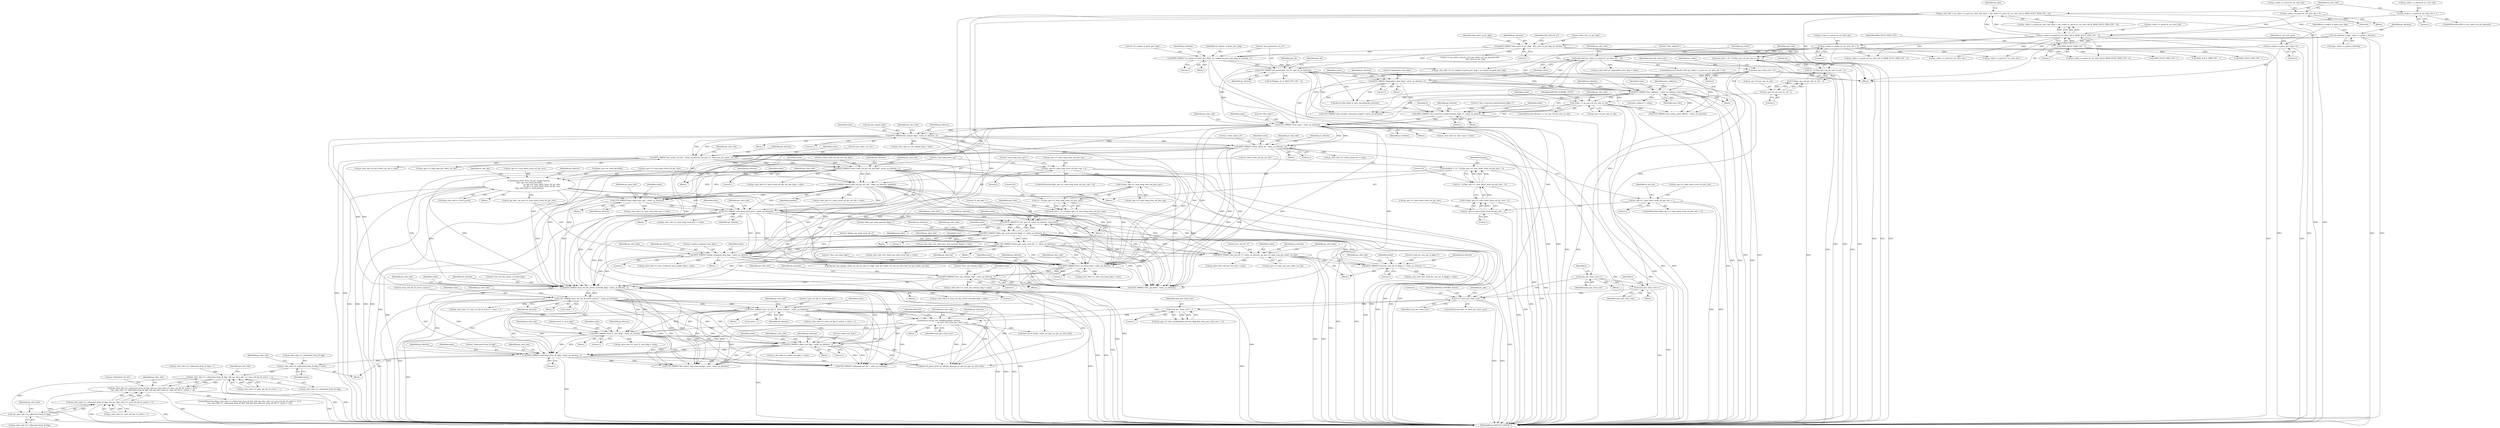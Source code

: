 digraph "0_Android_913d9e8d93d6b81bb8eac3fc2c1426651f5b259d@pointer" {
"1001360" [label="(Call,ps_slice_hdr->i1_collocated_from_l0_flag = value)"];
"1001355" [label="(Call,BITS_PARSE(\"collocated_from_l0_flag\", value, ps_bitstrm, 1))"];
"1001170" [label="(Call,BITS_PARSE(\"num_ref_idx_active_override_flag\", value, ps_bitstrm, 1))"];
"1000858" [label="(Call,UEV_PARSE(\"num_long_term_pics\", value, ps_bitstrm))"];
"1000835" [label="(Call,UEV_PARSE(\"num_long_term_sps\", value, ps_bitstrm))"];
"1000735" [label="(Call,BITS_PARSE(\"short_term_ref_pic_set_idx\", value, ps_bitstrm, numbits))"];
"1000695" [label="(Call,BITS_PARSE(\"short_term_ref_pic_set_sps_flag\", value, ps_bitstrm, 1))"];
"1000683" [label="(Call,BITS_PARSE(\"pic_order_cnt_lsb\", value, ps_bitstrm, ps_sps->i1_log2_max_pic_order_cnt_lsb))"];
"1000638" [label="(Call,BITS_PARSE(\"pic_output_flag\", value, ps_bitstrm, 1))"];
"1000593" [label="(Call,UEV_PARSE(\"slice_type\", value, ps_bitstrm))"];
"1000588" [label="(Call,BITS_PARSE(\"slice_reserved_undetermined_flag[ i ]\", value, ps_bitstrm, 1))"];
"1000538" [label="(Call,value >= ps_sps->i4_pic_size_in_ctb)"];
"1000529" [label="(Call,BITS_PARSE(\"slice_address\", value, ps_bitstrm, num_bits))"];
"1000429" [label="(Call,value && (ps_codec->s_parse.i4_cur_slice_idx > 0))"];
"1000423" [label="(Call,BITS_PARSE(\"dependent_slice_flag\", value, ps_bitstrm, 1))"];
"1000210" [label="(Call,UEV_PARSE(\"pic_parameter_set_id\", pps_id, ps_bitstrm))"];
"1000191" [label="(Call,BITS_PARSE(\"first_slice_in_pic_flag\", first_slice_in_pic_flag, ps_bitstrm, 1))"];
"1000148" [label="(Call,*ps_bitstrm = &ps_codec->s_parse.s_bitstrm)"];
"1000205" [label="(Call,BITS_PARSE(\"no_output_of_prior_pics_flag\", no_output_of_prior_pics_flag, ps_bitstrm, 1))"];
"1000160" [label="(Call,no_output_of_prior_pics_flag = 0)"];
"1000431" [label="(Call,ps_codec->s_parse.i4_cur_slice_idx > 0)"];
"1000406" [label="(Call,ps_codec->s_parse.i4_cur_slice_idx & (MAX_SLICE_HDR_CNT - 1))"];
"1000376" [label="(Call,ps_codec->s_parse.i4_cur_slice_idx = 0)"];
"1000391" [label="(Call,ps_codec->s_parse.i4_cur_slice_idx = 1)"];
"1000412" [label="(Call,MAX_SLICE_HDR_CNT - 1)"];
"1000519" [label="(Call,num_bits = 32 - CLZ(ps_sps->i4_pic_size_in_ctb - 1))"];
"1000521" [label="(Call,32 - CLZ(ps_sps->i4_pic_size_in_ctb - 1))"];
"1000523" [label="(Call,CLZ(ps_sps->i4_pic_size_in_ctb - 1))"];
"1000524" [label="(Call,ps_sps->i4_pic_size_in_ctb - 1)"];
"1000660" [label="(Call,BITS_PARSE(\"colour_plane_id\", value, ps_bitstrm, 2))"];
"1000725" [label="(Call,numbits = 32 - CLZ(ps_sps->i1_num_short_term_ref_pic_sets - 1))"];
"1000727" [label="(Call,32 - CLZ(ps_sps->i1_num_short_term_ref_pic_sets - 1))"];
"1000729" [label="(Call,CLZ(ps_sps->i1_num_short_term_ref_pic_sets - 1))"];
"1000730" [label="(Call,ps_sps->i1_num_short_term_ref_pic_sets - 1)"];
"1000719" [label="(Call,ps_sps->i1_num_short_term_ref_pic_sets > 1)"];
"1000779" [label="(Call,ihevcd_short_term_ref_pic_set(ps_bitstrm,\n &ps_sps->as_stref_picset[0],\n                                              ps_sps->i1_num_short_term_ref_pic_sets,\n                                              ps_sps->i1_num_short_term_ref_pic_sets,\n &ps_slice_hdr->s_stref_picset))"];
"1001082" [label="(Call,BITS_PARSE(\"enable_temporal_mvp_flag\", value, ps_bitstrm, 1))"];
"1000972" [label="(Call,BITS_PARSE(\"delta_poc_msb_present_flag[ i ]\", value, ps_bitstrm, 1))"];
"1000917" [label="(Call,BITS_PARSE(\"lt_idx_sps[ i ]\", value, ps_bitstrm, num_bits))"];
"1000998" [label="(Call,UEV_PARSE(\"delata_poc_msb_cycle_lt[ i ]\", value, ps_bitstrm))"];
"1000909" [label="(Call,num_bits = 32 - CLZ(ps_sps->i1_num_long_term_ref_pics_sps))"];
"1000911" [label="(Call,32 - CLZ(ps_sps->i1_num_long_term_ref_pics_sps))"];
"1000913" [label="(Call,CLZ(ps_sps->i1_num_long_term_ref_pics_sps))"];
"1000829" [label="(Call,ps_sps->i1_num_long_term_ref_pics_sps > 0)"];
"1000960" [label="(Call,BITS_PARSE(\"used_by_curr_pic_lt_flag[ i ]\", value, ps_bitstrm, 1))"];
"1000946" [label="(Call,BITS_PARSE(\"poc_lsb_lt[ i ]\", value, ps_bitstrm, ps_sps->i1_log2_max_pic_order_cnt_lsb))"];
"1001117" [label="(Call,BITS_PARSE(\"slice_sao_chroma_flag\", value, ps_bitstrm, 1))"];
"1001107" [label="(Call,BITS_PARSE(\"slice_sao_luma_flag\", value, ps_bitstrm, 1))"];
"1001303" [label="(Call,BITS_PARSE(\"mvd_l1_zero_flag\", value, ps_bitstrm, 1))"];
"1001203" [label="(Call,UEV_PARSE(\"num_ref_idx_l1_active_minus1\", value, ps_bitstrm))"];
"1001185" [label="(Call,UEV_PARSE(\"num_ref_idx_l0_active_minus1\", value, ps_bitstrm))"];
"1001276" [label="(Call,ihevcd_ref_pic_list_modification(ps_bitstrm,\n                                                 ps_slice_hdr, num_poc_total_curr))"];
"1000398" [label="(Call,ps_slice_hdr = ps_codec->s_parse.ps_slice_hdr_base + (ps_codec->s_parse.i4_cur_slice_idx & (MAX_SLICE_HDR_CNT - 1)))"];
"1001272" [label="(Call,num_poc_total_curr > 1)"];
"1001262" [label="(Call,0 == num_poc_total_curr)"];
"1001050" [label="(Call,num_poc_total_curr++)"];
"1000170" [label="(Call,num_poc_total_curr = 0)"];
"1001075" [label="(Call,num_poc_total_curr++)"];
"1001323" [label="(Call,BITS_PARSE(\"cabac_init_flag\", value, ps_bitstrm, 1))"];
"1001367" [label="(Call,ps_slice_hdr->i1_collocated_from_l0_flag  && (ps_slice_hdr->i1_num_ref_idx_l0_active > 1))"];
"1001366" [label="(Call,(ps_slice_hdr->i1_collocated_from_l0_flag  && (ps_slice_hdr->i1_num_ref_idx_l0_active > 1)) ||\n (!ps_slice_hdr->i1_collocated_from_l0_flag  && (ps_slice_hdr->i1_num_ref_idx_l1_active > 1)))"];
"1001377" [label="(Call,!ps_slice_hdr->i1_collocated_from_l0_flag)"];
"1001376" [label="(Call,!ps_slice_hdr->i1_collocated_from_l0_flag  && (ps_slice_hdr->i1_num_ref_idx_l1_active > 1))"];
"1000723" [label="(Literal,1)"];
"1000391" [label="(Call,ps_codec->s_parse.i4_cur_slice_idx = 1)"];
"1000864" [label="(Identifier,ps_slice_hdr)"];
"1000834" [label="(Block,)"];
"1001124" [label="(Identifier,ps_slice_hdr)"];
"1000917" [label="(Call,BITS_PARSE(\"lt_idx_sps[ i ]\", value, ps_bitstrm, num_bits))"];
"1000207" [label="(Identifier,no_output_of_prior_pics_flag)"];
"1000838" [label="(Identifier,ps_bitstrm)"];
"1001089" [label="(Identifier,ps_slice_hdr)"];
"1001120" [label="(Identifier,ps_bitstrm)"];
"1000377" [label="(Call,ps_codec->s_parse.i4_cur_slice_idx)"];
"1000921" [label="(Identifier,num_bits)"];
"1000161" [label="(Identifier,no_output_of_prior_pics_flag)"];
"1000912" [label="(Literal,32)"];
"1001002" [label="(Call,ps_slice_hdr->ai1_delta_poc_msb_cycle_lt[i] = value)"];
"1001169" [label="(Block,)"];
"1000953" [label="(Call,ps_slice_hdr->ai4_poc_lsb_lt[i] = value)"];
"1001367" [label="(Call,ps_slice_hdr->i1_collocated_from_l0_flag  && (ps_slice_hdr->i1_num_ref_idx_l0_active > 1))"];
"1000285" [label="(Call,(0 != ps_codec->u4_pic_cnt || ps_codec->i4_pic_present) &&\n                    first_slice_in_pic_flag)"];
"1000900" [label="(Block,)"];
"1000206" [label="(Literal,\"no_output_of_prior_pics_flag\")"];
"1002527" [label="(Call,MAX_SLICE_HDR_CNT - 1)"];
"1000968" [label="(Identifier,ps_slice_hdr)"];
"1000461" [label="(Call,ps_slice_hdr->i1_dependent_slice_flag = value)"];
"1000587" [label="(Block,)"];
"1001274" [label="(Literal,1)"];
"1001434" [label="(Call,UEV_PARSE(\"five_minus_max_num_merge_cand\", value, ps_bitstrm))"];
"1000962" [label="(Identifier,value)"];
"1000212" [label="(Identifier,pps_id)"];
"1000205" [label="(Call,BITS_PARSE(\"no_output_of_prior_pics_flag\", no_output_of_prior_pics_flag, ps_bitstrm, 1))"];
"1000428" [label="(ControlStructure,if(value && (ps_codec->s_parse.i4_cur_slice_idx > 0)))"];
"1001001" [label="(Identifier,ps_bitstrm)"];
"1001203" [label="(Call,UEV_PARSE(\"num_ref_idx_l1_active_minus1\", value, ps_bitstrm))"];
"1001378" [label="(Call,ps_slice_hdr->i1_collocated_from_l0_flag)"];
"1000998" [label="(Call,UEV_PARSE(\"delata_poc_msb_cycle_lt[ i ]\", value, ps_bitstrm))"];
"1000165" [label="(Identifier,i1_nal_unit_type)"];
"1001202" [label="(Block,)"];
"1001383" [label="(Identifier,ps_slice_hdr)"];
"1000972" [label="(Call,BITS_PARSE(\"delta_poc_msb_present_flag[ i ]\", value, ps_bitstrm, 1))"];
"1002017" [label="(Call,ihevcd_bits_flush_to_byte_boundary(ps_bitstrm))"];
"1000731" [label="(Call,ps_sps->i1_num_short_term_ref_pic_sets)"];
"1000521" [label="(Call,32 - CLZ(ps_sps->i4_pic_size_in_ctb - 1))"];
"1000430" [label="(Identifier,value)"];
"1000132" [label="(Block,)"];
"1000947" [label="(Literal,\"poc_lsb_lt[ i ]\")"];
"1000529" [label="(Call,BITS_PARSE(\"slice_address\", value, ps_bitstrm, num_bits))"];
"1000778" [label="(Block,)"];
"1000835" [label="(Call,UEV_PARSE(\"num_long_term_sps\", value, ps_bitstrm))"];
"1000392" [label="(Call,ps_codec->s_parse.i4_cur_slice_idx)"];
"1000193" [label="(Identifier,first_slice_in_pic_flag)"];
"1000431" [label="(Call,ps_codec->s_parse.i4_cur_slice_idx > 0)"];
"1000520" [label="(Identifier,num_bits)"];
"1000779" [label="(Call,ihevcd_short_term_ref_pic_set(ps_bitstrm,\n &ps_sps->as_stref_picset[0],\n                                              ps_sps->i1_num_short_term_ref_pic_sets,\n                                              ps_sps->i1_num_short_term_ref_pic_sets,\n &ps_slice_hdr->s_stref_picset))"];
"1001275" [label="(Block,)"];
"1001360" [label="(Call,ps_slice_hdr->i1_collocated_from_l0_flag = value)"];
"1000210" [label="(Call,UEV_PARSE(\"pic_parameter_set_id\", pps_id, ps_bitstrm))"];
"1000907" [label="(Block,)"];
"1001809" [label="(Call,MAX_SLICE_HDR_CNT - 1)"];
"1001377" [label="(Call,!ps_slice_hdr->i1_collocated_from_l0_flag)"];
"1001074" [label="(Block,)"];
"1001273" [label="(Identifier,num_poc_total_curr)"];
"1000641" [label="(Identifier,ps_bitstrm)"];
"1001358" [label="(Identifier,ps_bitstrm)"];
"1001209" [label="(Identifier,ps_slice_hdr)"];
"1000525" [label="(Call,ps_sps->i4_pic_size_in_ctb)"];
"1000194" [label="(Identifier,ps_bitstrm)"];
"1001266" [label="(Identifier,IHEVCD_IGNORE_SLICE)"];
"1000213" [label="(Identifier,ps_bitstrm)"];
"1000999" [label="(Literal,\"delata_poc_msb_cycle_lt[ i ]\")"];
"1000427" [label="(Literal,1)"];
"1000728" [label="(Literal,32)"];
"1000919" [label="(Identifier,value)"];
"1000414" [label="(Literal,1)"];
"1000976" [label="(Literal,1)"];
"1000412" [label="(Call,MAX_SLICE_HDR_CNT - 1)"];
"1001270" [label="(Identifier,ps_pps)"];
"1000215" [label="(Identifier,pps_id)"];
"1001429" [label="(Call,ihevcd_parse_pred_wt_ofst(ps_bitstrm, ps_sps, ps_pps, ps_slice_hdr))"];
"1000382" [label="(Literal,0)"];
"1001323" [label="(Call,BITS_PARSE(\"cabac_init_flag\", value, ps_bitstrm, 1))"];
"1000913" [label="(Call,CLZ(ps_sps->i1_num_long_term_ref_pics_sps))"];
"1000699" [label="(Literal,1)"];
"1001455" [label="(Call,SEV_PARSE(\"slice_qp_delta\", value, ps_bitstrm))"];
"1000199" [label="(Identifier,NAL_BLA_W_LP)"];
"1001185" [label="(Call,UEV_PARSE(\"num_ref_idx_l0_active_minus1\", value, ps_bitstrm))"];
"1001371" [label="(Call,ps_slice_hdr->i1_num_ref_idx_l0_active > 1)"];
"1000595" [label="(Identifier,value)"];
"1001308" [label="(Call,ps_slice_hdr->i1_mvd_l1_zero_flag = value)"];
"1000590" [label="(Identifier,value)"];
"1000661" [label="(Literal,\"colour_plane_id\")"];
"1000946" [label="(Call,BITS_PARSE(\"poc_lsb_lt[ i ]\", value, ps_bitstrm, ps_sps->i1_log2_max_pic_order_cnt_lsb))"];
"1000528" [label="(Literal,1)"];
"1000739" [label="(Identifier,numbits)"];
"1000977" [label="(Call,ps_slice_hdr->ai1_delta_poc_msb_present_flag[i] = value)"];
"1001051" [label="(Identifier,num_poc_total_curr)"];
"1000734" [label="(Literal,1)"];
"1001325" [label="(Identifier,value)"];
"1001107" [label="(Call,BITS_PARSE(\"slice_sao_luma_flag\", value, ps_bitstrm, 1))"];
"1001368" [label="(Call,ps_slice_hdr->i1_collocated_from_l0_flag)"];
"1000948" [label="(Identifier,value)"];
"1000702" [label="(Identifier,ps_slice_hdr)"];
"1001387" [label="(Call,UEV_PARSE(\"collocated_ref_idx\", value, ps_bitstrm))"];
"1000418" [label="(Identifier,ps_pps)"];
"1000502" [label="(Call,ps_slice_hdr->i1_no_output_of_prior_pics_flag = no_output_of_prior_pics_flag)"];
"1001118" [label="(Literal,\"slice_sao_chroma_flag\")"];
"1001175" [label="(Call,ps_slice_hdr->i1_num_ref_idx_active_override_flag = value)"];
"1001263" [label="(Literal,0)"];
"1000640" [label="(Identifier,value)"];
"1000413" [label="(Identifier,MAX_SLICE_HDR_CNT)"];
"1000961" [label="(Literal,\"used_by_curr_pic_lt_flag[ i ]\")"];
"1001108" [label="(Literal,\"slice_sao_luma_flag\")"];
"1000432" [label="(Call,ps_codec->s_parse.i4_cur_slice_idx)"];
"1000637" [label="(Block,)"];
"1000746" [label="(Identifier,st_rps_idx)"];
"1001365" [label="(ControlStructure,if((ps_slice_hdr->i1_collocated_from_l0_flag  && (ps_slice_hdr->i1_num_ref_idx_l0_active > 1)) ||\n (!ps_slice_hdr->i1_collocated_from_l0_flag  && (ps_slice_hdr->i1_num_ref_idx_l1_active > 1))))"];
"1001357" [label="(Identifier,value)"];
"1002521" [label="(Call,ps_codec->s_parse.i4_cur_slice_idx & (MAX_SLICE_HDR_CNT - 1))"];
"1001328" [label="(Call,ps_slice_hdr->i1_cabac_init_flag = value)"];
"1001119" [label="(Identifier,value)"];
"1000964" [label="(Literal,1)"];
"1000209" [label="(Literal,1)"];
"1000593" [label="(Call,UEV_PARSE(\"slice_type\", value, ps_bitstrm))"];
"1000719" [label="(Call,ps_sps->i1_num_short_term_ref_pic_sets > 1)"];
"1000160" [label="(Call,no_output_of_prior_pics_flag = 0)"];
"1001398" [label="(Identifier,ps_slice_hdr)"];
"1001191" [label="(Identifier,ps_slice_hdr)"];
"1000385" [label="(ControlStructure,if(0 == ps_codec->i4_pic_present))"];
"1000463" [label="(Identifier,ps_slice_hdr)"];
"1000950" [label="(Call,ps_sps->i1_log2_max_pic_order_cnt_lsb)"];
"1001211" [label="(Call,value + 1)"];
"1001066" [label="(Identifier,i)"];
"1001086" [label="(Literal,1)"];
"1000830" [label="(Call,ps_sps->i1_num_long_term_ref_pics_sps)"];
"1000211" [label="(Literal,\"pic_parameter_set_id\")"];
"1000406" [label="(Call,ps_codec->s_parse.i4_cur_slice_idx & (MAX_SLICE_HDR_CNT - 1))"];
"1001109" [label="(Identifier,value)"];
"1001376" [label="(Call,!ps_slice_hdr->i1_collocated_from_l0_flag  && (ps_slice_hdr->i1_num_ref_idx_l1_active > 1))"];
"1001050" [label="(Call,num_poc_total_curr++)"];
"1000192" [label="(Literal,\"first_slice_in_pic_flag\")"];
"1001659" [label="(Call,ihevcd_calc_poc(ps_codec, ps_nal, ps_sps->i1_log2_max_pic_order_cnt_lsb, ps_slice_hdr->i4_pic_order_cnt_lsb))"];
"1000177" [label="(Identifier,ps_codec)"];
"1000720" [label="(Call,ps_sps->i1_num_short_term_ref_pic_sets)"];
"1001076" [label="(Identifier,num_poc_total_curr)"];
"1001356" [label="(Literal,\"collocated_from_l0_flag\")"];
"1000837" [label="(Identifier,value)"];
"1000742" [label="(Identifier,ps_slice_hdr)"];
"1000638" [label="(Call,BITS_PARSE(\"pic_output_flag\", value, ps_bitstrm, 1))"];
"1000539" [label="(Identifier,value)"];
"1000827" [label="(Block,)"];
"1000170" [label="(Call,num_poc_total_curr = 0)"];
"1001087" [label="(Call,ps_slice_hdr->i1_slice_temporal_mvp_enable_flag = value)"];
"1001206" [label="(Identifier,ps_bitstrm)"];
"1001122" [label="(Call,ps_slice_hdr->i1_slice_sao_chroma_flag = value)"];
"1000662" [label="(Identifier,value)"];
"1000738" [label="(Identifier,ps_bitstrm)"];
"1000398" [label="(Call,ps_slice_hdr = ps_codec->s_parse.ps_slice_hdr_base + (ps_codec->s_parse.i4_cur_slice_idx & (MAX_SLICE_HDR_CNT - 1)))"];
"1000441" [label="(Call,ps_codec->s_parse.i4_cur_slice_idx & (MAX_SLICE_HDR_CNT - 1))"];
"1001381" [label="(Call,ps_slice_hdr->i1_num_ref_idx_l1_active > 1)"];
"1000524" [label="(Call,ps_sps->i4_pic_size_in_ctb - 1)"];
"1000596" [label="(Identifier,ps_bitstrm)"];
"1000538" [label="(Call,value >= ps_sps->i4_pic_size_in_ctb)"];
"1000148" [label="(Call,*ps_bitstrm = &ps_codec->s_parse.s_bitstrm)"];
"1001713" [label="(Call,ps_codec->s_parse.i4_cur_slice_idx--)"];
"1002201" [label="(Call,ihevcd_ref_list(ps_codec, ps_pps, ps_sps, ps_slice_hdr))"];
"1000740" [label="(Call,ps_slice_hdr->i1_short_term_ref_pic_set_idx = value)"];
"1001085" [label="(Identifier,ps_bitstrm)"];
"1000960" [label="(Call,BITS_PARSE(\"used_by_curr_pic_lt_flag[ i ]\", value, ps_bitstrm, 1))"];
"1000519" [label="(Call,num_bits = 32 - CLZ(ps_sps->i4_pic_size_in_ctb - 1))"];
"1000667" [label="(Identifier,ps_slice_hdr)"];
"1002620" [label="(MethodReturn,IHEVCD_ERROR_T)"];
"1000798" [label="(Identifier,st_rps_idx)"];
"1000375" [label="(Block,)"];
"1001111" [label="(Literal,1)"];
"1001359" [label="(Literal,1)"];
"1000829" [label="(Call,ps_sps->i1_num_long_term_ref_pics_sps > 0)"];
"1000191" [label="(Call,BITS_PARSE(\"first_slice_in_pic_flag\", first_slice_in_pic_flag, ps_bitstrm, 1))"];
"1000376" [label="(Call,ps_codec->s_parse.i4_cur_slice_idx = 0)"];
"1000555" [label="(Block,)"];
"1000684" [label="(Literal,\"pic_order_cnt_lsb\")"];
"1000945" [label="(Block,)"];
"1000586" [label="(Identifier,i)"];
"1000532" [label="(Identifier,ps_bitstrm)"];
"1000594" [label="(Literal,\"slice_type\")"];
"1001204" [label="(Literal,\"num_ref_idx_l1_active_minus1\")"];
"1001276" [label="(Call,ihevcd_ref_pic_list_modification(ps_bitstrm,\n                                                 ps_slice_hdr, num_poc_total_curr))"];
"1001110" [label="(Identifier,ps_bitstrm)"];
"1000517" [label="(Block,)"];
"1001330" [label="(Identifier,ps_slice_hdr)"];
"1000591" [label="(Identifier,ps_bitstrm)"];
"1000530" [label="(Literal,\"slice_address\")"];
"1000204" [label="(Block,)"];
"1000787" [label="(Call,ps_sps->i1_num_short_term_ref_pic_sets)"];
"1001302" [label="(Block,)"];
"1000780" [label="(Identifier,ps_bitstrm)"];
"1000597" [label="(Call,ps_slice_hdr->i1_slice_type = value)"];
"1001106" [label="(Block,)"];
"1001264" [label="(Identifier,num_poc_total_curr)"];
"1000639" [label="(Literal,\"pic_output_flag\")"];
"1000531" [label="(Identifier,value)"];
"1000172" [label="(Literal,0)"];
"1000697" [label="(Identifier,value)"];
"1000535" [label="(Identifier,slice_address)"];
"1000642" [label="(Literal,1)"];
"1001303" [label="(Call,BITS_PARSE(\"mvd_l1_zero_flag\", value, ps_bitstrm, 1))"];
"1000730" [label="(Call,ps_sps->i1_num_short_term_ref_pic_sets - 1)"];
"1001121" [label="(Literal,1)"];
"1001278" [label="(Identifier,ps_slice_hdr)"];
"1001268" [label="(Call,(ps_pps->i1_lists_modification_present_flag) && (num_poc_total_curr > 1))"];
"1000659" [label="(Block,)"];
"1000695" [label="(Call,BITS_PARSE(\"short_term_ref_pic_set_sps_flag\", value, ps_bitstrm, 1))"];
"1000664" [label="(Literal,2)"];
"1001005" [label="(Identifier,ps_slice_hdr)"];
"1000859" [label="(Literal,\"num_long_term_pics\")"];
"1000690" [label="(Call,ps_slice_hdr->i4_pic_order_cnt_lsb = value)"];
"1001207" [label="(Call,ps_slice_hdr->i1_num_ref_idx_l1_active = value + 1)"];
"1001322" [label="(Block,)"];
"1000537" [label="(ControlStructure,if(value >= ps_sps->i4_pic_size_in_ctb))"];
"1000692" [label="(Identifier,ps_slice_hdr)"];
"1000599" [label="(Identifier,ps_slice_hdr)"];
"1000426" [label="(Identifier,ps_bitstrm)"];
"1000588" [label="(Call,BITS_PARSE(\"slice_reserved_undetermined_flag[ i ]\", value, ps_bitstrm, 1))"];
"1001326" [label="(Identifier,ps_bitstrm)"];
"1001075" [label="(Call,num_poc_total_curr++)"];
"1001189" [label="(Call,ps_slice_hdr->i1_num_ref_idx_l0_active = value + 1)"];
"1000195" [label="(Literal,1)"];
"1001186" [label="(Literal,\"num_ref_idx_l0_active_minus1\")"];
"1001305" [label="(Identifier,value)"];
"1001277" [label="(Identifier,ps_bitstrm)"];
"1000423" [label="(Call,BITS_PARSE(\"dependent_slice_flag\", value, ps_bitstrm, 1))"];
"1000397" [label="(Literal,1)"];
"1000171" [label="(Identifier,num_poc_total_curr)"];
"1000429" [label="(Call,value && (ps_codec->s_parse.i4_cur_slice_idx > 0))"];
"1000643" [label="(Call,ps_slice_hdr->i1_pic_output_flag = value)"];
"1001324" [label="(Literal,\"cabac_init_flag\")"];
"1000963" [label="(Identifier,ps_bitstrm)"];
"1000860" [label="(Identifier,value)"];
"1000729" [label="(Call,CLZ(ps_sps->i1_num_short_term_ref_pic_sets - 1))"];
"1001177" [label="(Identifier,ps_slice_hdr)"];
"1001369" [label="(Identifier,ps_slice_hdr)"];
"1000918" [label="(Literal,\"lt_idx_sps[ i ]\")"];
"1000925" [label="(Identifier,ps_slice_hdr)"];
"1000949" [label="(Identifier,ps_bitstrm)"];
"1000440" [label="(Identifier,ps_codec)"];
"1000424" [label="(Literal,\"dependent_slice_flag\")"];
"1000735" [label="(Call,BITS_PARSE(\"short_term_ref_pic_set_idx\", value, ps_bitstrm, numbits))"];
"1001333" [label="(Call,ps_slice_hdr->i1_collocated_from_l0_flag = 1)"];
"1001884" [label="(Call,UEV_PARSE(\"num_entry_point_offsets\", value, ps_bitstrm))"];
"1000544" [label="(Identifier,IHEVCD_IGNORE_SLICE)"];
"1000592" [label="(Literal,1)"];
"1001172" [label="(Identifier,value)"];
"1000678" [label="(Block,)"];
"1000737" [label="(Identifier,value)"];
"1001379" [label="(Identifier,ps_slice_hdr)"];
"1000797" [label="(Call,st_rps_idx = ps_sps->i1_num_short_term_ref_pic_sets)"];
"1001261" [label="(ControlStructure,if(0 == num_poc_total_curr))"];
"1000909" [label="(Call,num_bits = 32 - CLZ(ps_sps->i1_num_long_term_ref_pics_sps))"];
"1001187" [label="(Identifier,value)"];
"1000533" [label="(Identifier,num_bits)"];
"1001272" [label="(Call,num_poc_total_curr > 1)"];
"1000686" [label="(Identifier,ps_bitstrm)"];
"1000836" [label="(Literal,\"num_long_term_sps\")"];
"1000956" [label="(Identifier,ps_slice_hdr)"];
"1001170" [label="(Call,BITS_PARSE(\"num_ref_idx_active_override_flag\", value, ps_bitstrm, 1))"];
"1001262" [label="(Call,0 == num_poc_total_curr)"];
"1001772" [label="(Call,ps_codec->s_parse.i4_cur_slice_idx--)"];
"1001082" [label="(Call,BITS_PARSE(\"enable_temporal_mvp_flag\", value, ps_bitstrm, 1))"];
"1000839" [label="(Call,ps_slice_hdr->i1_num_long_term_sps = value)"];
"1000833" [label="(Literal,0)"];
"1001174" [label="(Literal,1)"];
"1001043" [label="(Identifier,i)"];
"1001354" [label="(Block,)"];
"1000162" [label="(Literal,0)"];
"1001188" [label="(Identifier,ps_bitstrm)"];
"1000793" [label="(Call,&ps_slice_hdr->s_stref_picset)"];
"1001364" [label="(Identifier,value)"];
"1000726" [label="(Identifier,numbits)"];
"1001355" [label="(Call,BITS_PARSE(\"collocated_from_l0_flag\", value, ps_bitstrm, 1))"];
"1000736" [label="(Literal,\"short_term_ref_pic_set_idx\")"];
"1000683" [label="(Call,BITS_PARSE(\"pic_order_cnt_lsb\", value, ps_bitstrm, ps_sps->i1_log2_max_pic_order_cnt_lsb))"];
"1000437" [label="(Literal,0)"];
"1000911" [label="(Call,32 - CLZ(ps_sps->i1_num_long_term_ref_pics_sps))"];
"1000645" [label="(Identifier,ps_slice_hdr)"];
"1000965" [label="(Call,ps_slice_hdr->ai1_used_by_curr_pic_lt_flag[i] = value)"];
"1001362" [label="(Identifier,ps_slice_hdr)"];
"1001306" [label="(Identifier,ps_bitstrm)"];
"1001366" [label="(Call,(ps_slice_hdr->i1_collocated_from_l0_flag  && (ps_slice_hdr->i1_num_ref_idx_l0_active > 1)) ||\n (!ps_slice_hdr->i1_collocated_from_l0_flag  && (ps_slice_hdr->i1_num_ref_idx_l1_active > 1)))"];
"1000980" [label="(Identifier,ps_slice_hdr)"];
"1000914" [label="(Call,ps_sps->i1_num_long_term_ref_pics_sps)"];
"1000422" [label="(Block,)"];
"1001173" [label="(Identifier,ps_bitstrm)"];
"1001307" [label="(Literal,1)"];
"1000150" [label="(Call,&ps_codec->s_parse.s_bitstrm)"];
"1001000" [label="(Identifier,value)"];
"1000687" [label="(Call,ps_sps->i1_log2_max_pic_order_cnt_lsb)"];
"1000216" [label="(Call,CLIP3(pps_id, 0, MAX_PPS_CNT - 2))"];
"1000589" [label="(Literal,\"slice_reserved_undetermined_flag[ i ]\")"];
"1001184" [label="(Block,)"];
"1001081" [label="(Block,)"];
"1000685" [label="(Identifier,value)"];
"1000663" [label="(Identifier,ps_bitstrm)"];
"1000425" [label="(Identifier,value)"];
"1000696" [label="(Literal,\"short_term_ref_pic_set_sps_flag\")"];
"1000974" [label="(Identifier,value)"];
"1000407" [label="(Call,ps_codec->s_parse.i4_cur_slice_idx)"];
"1000208" [label="(Identifier,ps_bitstrm)"];
"1000724" [label="(Block,)"];
"1001049" [label="(Block,)"];
"1000997" [label="(Block,)"];
"1001388" [label="(Literal,\"collocated_ref_idx\")"];
"1000400" [label="(Call,ps_codec->s_parse.ps_slice_hdr_base + (ps_codec->s_parse.i4_cur_slice_idx & (MAX_SLICE_HDR_CNT - 1)))"];
"1001171" [label="(Literal,\"num_ref_idx_active_override_flag\")"];
"1000725" [label="(Call,numbits = 32 - CLZ(ps_sps->i1_num_short_term_ref_pic_sets - 1))"];
"1000718" [label="(ControlStructure,if(ps_sps->i1_num_short_term_ref_pic_sets > 1))"];
"1000660" [label="(Call,BITS_PARSE(\"colour_plane_id\", value, ps_bitstrm, 2))"];
"1000862" [label="(Call,ps_slice_hdr->i1_num_long_term_pics = value)"];
"1001083" [label="(Literal,\"enable_temporal_mvp_flag\")"];
"1001310" [label="(Identifier,ps_slice_hdr)"];
"1000700" [label="(Call,ps_slice_hdr->i1_short_term_ref_pic_set_sps_flag = value)"];
"1000399" [label="(Identifier,ps_slice_hdr)"];
"1001991" [label="(Call,UEV_PARSE(\"slice_header_extension_length\", value, ps_bitstrm))"];
"1000781" [label="(Call,&ps_sps->as_stref_picset[0])"];
"1000828" [label="(ControlStructure,if(ps_sps->i1_num_long_term_ref_pics_sps > 0))"];
"1000973" [label="(Literal,\"delta_poc_msb_present_flag[ i ]\")"];
"1001112" [label="(Call,ps_slice_hdr->i1_slice_sao_luma_flag = value)"];
"1000727" [label="(Call,32 - CLZ(ps_sps->i1_num_short_term_ref_pic_sets - 1))"];
"1001114" [label="(Identifier,ps_slice_hdr)"];
"1000858" [label="(Call,UEV_PARSE(\"num_long_term_pics\", value, ps_bitstrm))"];
"1001279" [label="(Identifier,num_poc_total_curr)"];
"1000447" [label="(Call,MAX_SLICE_HDR_CNT - 1)"];
"1001117" [label="(Call,BITS_PARSE(\"slice_sao_chroma_flag\", value, ps_bitstrm, 1))"];
"1001084" [label="(Identifier,value)"];
"1001298" [label="(Identifier,BSLICE)"];
"1000534" [label="(Call,slice_address = value)"];
"1001304" [label="(Literal,\"mvd_l1_zero_flag\")"];
"1000975" [label="(Identifier,ps_bitstrm)"];
"1000790" [label="(Call,ps_sps->i1_num_short_term_ref_pic_sets)"];
"1001361" [label="(Call,ps_slice_hdr->i1_collocated_from_l0_flag)"];
"1000553" [label="(Identifier,ps_slice_hdr)"];
"1000522" [label="(Literal,32)"];
"1000910" [label="(Identifier,num_bits)"];
"1000540" [label="(Call,ps_sps->i4_pic_size_in_ctb)"];
"1000149" [label="(Identifier,ps_bitstrm)"];
"1000698" [label="(Identifier,ps_bitstrm)"];
"1000665" [label="(Call,ps_slice_hdr->i1_colour_plane_id = value)"];
"1001327" [label="(Literal,1)"];
"1000523" [label="(Call,CLZ(ps_sps->i4_pic_size_in_ctb - 1))"];
"1000861" [label="(Identifier,ps_bitstrm)"];
"1000841" [label="(Identifier,ps_slice_hdr)"];
"1000920" [label="(Identifier,ps_bitstrm)"];
"1001193" [label="(Call,value + 1)"];
"1001205" [label="(Identifier,value)"];
"1001360" -> "1001354"  [label="AST: "];
"1001360" -> "1001364"  [label="CFG: "];
"1001361" -> "1001360"  [label="AST: "];
"1001364" -> "1001360"  [label="AST: "];
"1001369" -> "1001360"  [label="CFG: "];
"1001355" -> "1001360"  [label="DDG: "];
"1001360" -> "1001367"  [label="DDG: "];
"1001355" -> "1001354"  [label="AST: "];
"1001355" -> "1001359"  [label="CFG: "];
"1001356" -> "1001355"  [label="AST: "];
"1001357" -> "1001355"  [label="AST: "];
"1001358" -> "1001355"  [label="AST: "];
"1001359" -> "1001355"  [label="AST: "];
"1001362" -> "1001355"  [label="CFG: "];
"1001355" -> "1002620"  [label="DDG: "];
"1001170" -> "1001355"  [label="DDG: "];
"1001170" -> "1001355"  [label="DDG: "];
"1001303" -> "1001355"  [label="DDG: "];
"1001303" -> "1001355"  [label="DDG: "];
"1001323" -> "1001355"  [label="DDG: "];
"1001323" -> "1001355"  [label="DDG: "];
"1001203" -> "1001355"  [label="DDG: "];
"1001203" -> "1001355"  [label="DDG: "];
"1001185" -> "1001355"  [label="DDG: "];
"1001185" -> "1001355"  [label="DDG: "];
"1001276" -> "1001355"  [label="DDG: "];
"1001355" -> "1001387"  [label="DDG: "];
"1001355" -> "1001387"  [label="DDG: "];
"1001355" -> "1001429"  [label="DDG: "];
"1001355" -> "1001434"  [label="DDG: "];
"1001355" -> "1001434"  [label="DDG: "];
"1001170" -> "1001169"  [label="AST: "];
"1001170" -> "1001174"  [label="CFG: "];
"1001171" -> "1001170"  [label="AST: "];
"1001172" -> "1001170"  [label="AST: "];
"1001173" -> "1001170"  [label="AST: "];
"1001174" -> "1001170"  [label="AST: "];
"1001177" -> "1001170"  [label="CFG: "];
"1001170" -> "1002620"  [label="DDG: "];
"1001170" -> "1002620"  [label="DDG: "];
"1000858" -> "1001170"  [label="DDG: "];
"1000858" -> "1001170"  [label="DDG: "];
"1000638" -> "1001170"  [label="DDG: "];
"1000638" -> "1001170"  [label="DDG: "];
"1001082" -> "1001170"  [label="DDG: "];
"1001082" -> "1001170"  [label="DDG: "];
"1001117" -> "1001170"  [label="DDG: "];
"1001117" -> "1001170"  [label="DDG: "];
"1000972" -> "1001170"  [label="DDG: "];
"1000972" -> "1001170"  [label="DDG: "];
"1000660" -> "1001170"  [label="DDG: "];
"1000660" -> "1001170"  [label="DDG: "];
"1000695" -> "1001170"  [label="DDG: "];
"1000695" -> "1001170"  [label="DDG: "];
"1000593" -> "1001170"  [label="DDG: "];
"1000593" -> "1001170"  [label="DDG: "];
"1000998" -> "1001170"  [label="DDG: "];
"1000998" -> "1001170"  [label="DDG: "];
"1000735" -> "1001170"  [label="DDG: "];
"1000735" -> "1001170"  [label="DDG: "];
"1000779" -> "1001170"  [label="DDG: "];
"1001170" -> "1001175"  [label="DDG: "];
"1001170" -> "1001185"  [label="DDG: "];
"1001170" -> "1001185"  [label="DDG: "];
"1001170" -> "1001276"  [label="DDG: "];
"1001170" -> "1001303"  [label="DDG: "];
"1001170" -> "1001303"  [label="DDG: "];
"1001170" -> "1001323"  [label="DDG: "];
"1001170" -> "1001323"  [label="DDG: "];
"1001170" -> "1001387"  [label="DDG: "];
"1001170" -> "1001387"  [label="DDG: "];
"1001170" -> "1001429"  [label="DDG: "];
"1001170" -> "1001434"  [label="DDG: "];
"1001170" -> "1001434"  [label="DDG: "];
"1000858" -> "1000827"  [label="AST: "];
"1000858" -> "1000861"  [label="CFG: "];
"1000859" -> "1000858"  [label="AST: "];
"1000860" -> "1000858"  [label="AST: "];
"1000861" -> "1000858"  [label="AST: "];
"1000864" -> "1000858"  [label="CFG: "];
"1000858" -> "1002620"  [label="DDG: "];
"1000835" -> "1000858"  [label="DDG: "];
"1000835" -> "1000858"  [label="DDG: "];
"1000735" -> "1000858"  [label="DDG: "];
"1000735" -> "1000858"  [label="DDG: "];
"1000695" -> "1000858"  [label="DDG: "];
"1000695" -> "1000858"  [label="DDG: "];
"1000779" -> "1000858"  [label="DDG: "];
"1000858" -> "1000862"  [label="DDG: "];
"1000858" -> "1000917"  [label="DDG: "];
"1000858" -> "1000917"  [label="DDG: "];
"1000858" -> "1000946"  [label="DDG: "];
"1000858" -> "1000946"  [label="DDG: "];
"1000858" -> "1001082"  [label="DDG: "];
"1000858" -> "1001082"  [label="DDG: "];
"1000858" -> "1001107"  [label="DDG: "];
"1000858" -> "1001107"  [label="DDG: "];
"1000858" -> "1001455"  [label="DDG: "];
"1000858" -> "1001455"  [label="DDG: "];
"1000835" -> "1000834"  [label="AST: "];
"1000835" -> "1000838"  [label="CFG: "];
"1000836" -> "1000835"  [label="AST: "];
"1000837" -> "1000835"  [label="AST: "];
"1000838" -> "1000835"  [label="AST: "];
"1000841" -> "1000835"  [label="CFG: "];
"1000835" -> "1002620"  [label="DDG: "];
"1000735" -> "1000835"  [label="DDG: "];
"1000735" -> "1000835"  [label="DDG: "];
"1000695" -> "1000835"  [label="DDG: "];
"1000695" -> "1000835"  [label="DDG: "];
"1000779" -> "1000835"  [label="DDG: "];
"1000835" -> "1000839"  [label="DDG: "];
"1000735" -> "1000724"  [label="AST: "];
"1000735" -> "1000739"  [label="CFG: "];
"1000736" -> "1000735"  [label="AST: "];
"1000737" -> "1000735"  [label="AST: "];
"1000738" -> "1000735"  [label="AST: "];
"1000739" -> "1000735"  [label="AST: "];
"1000742" -> "1000735"  [label="CFG: "];
"1000735" -> "1002620"  [label="DDG: "];
"1000735" -> "1002620"  [label="DDG: "];
"1000695" -> "1000735"  [label="DDG: "];
"1000695" -> "1000735"  [label="DDG: "];
"1000725" -> "1000735"  [label="DDG: "];
"1000735" -> "1000740"  [label="DDG: "];
"1000735" -> "1001082"  [label="DDG: "];
"1000735" -> "1001082"  [label="DDG: "];
"1000735" -> "1001107"  [label="DDG: "];
"1000735" -> "1001107"  [label="DDG: "];
"1000735" -> "1001455"  [label="DDG: "];
"1000735" -> "1001455"  [label="DDG: "];
"1000695" -> "1000678"  [label="AST: "];
"1000695" -> "1000699"  [label="CFG: "];
"1000696" -> "1000695"  [label="AST: "];
"1000697" -> "1000695"  [label="AST: "];
"1000698" -> "1000695"  [label="AST: "];
"1000699" -> "1000695"  [label="AST: "];
"1000702" -> "1000695"  [label="CFG: "];
"1000695" -> "1002620"  [label="DDG: "];
"1000683" -> "1000695"  [label="DDG: "];
"1000683" -> "1000695"  [label="DDG: "];
"1000695" -> "1000700"  [label="DDG: "];
"1000695" -> "1000779"  [label="DDG: "];
"1000695" -> "1001082"  [label="DDG: "];
"1000695" -> "1001082"  [label="DDG: "];
"1000695" -> "1001107"  [label="DDG: "];
"1000695" -> "1001107"  [label="DDG: "];
"1000695" -> "1001455"  [label="DDG: "];
"1000695" -> "1001455"  [label="DDG: "];
"1000683" -> "1000678"  [label="AST: "];
"1000683" -> "1000687"  [label="CFG: "];
"1000684" -> "1000683"  [label="AST: "];
"1000685" -> "1000683"  [label="AST: "];
"1000686" -> "1000683"  [label="AST: "];
"1000687" -> "1000683"  [label="AST: "];
"1000692" -> "1000683"  [label="CFG: "];
"1000683" -> "1002620"  [label="DDG: "];
"1000683" -> "1002620"  [label="DDG: "];
"1000638" -> "1000683"  [label="DDG: "];
"1000638" -> "1000683"  [label="DDG: "];
"1000660" -> "1000683"  [label="DDG: "];
"1000660" -> "1000683"  [label="DDG: "];
"1000593" -> "1000683"  [label="DDG: "];
"1000593" -> "1000683"  [label="DDG: "];
"1000683" -> "1000690"  [label="DDG: "];
"1000683" -> "1000946"  [label="DDG: "];
"1000683" -> "1001659"  [label="DDG: "];
"1000638" -> "1000637"  [label="AST: "];
"1000638" -> "1000642"  [label="CFG: "];
"1000639" -> "1000638"  [label="AST: "];
"1000640" -> "1000638"  [label="AST: "];
"1000641" -> "1000638"  [label="AST: "];
"1000642" -> "1000638"  [label="AST: "];
"1000645" -> "1000638"  [label="CFG: "];
"1000638" -> "1002620"  [label="DDG: "];
"1000593" -> "1000638"  [label="DDG: "];
"1000593" -> "1000638"  [label="DDG: "];
"1000638" -> "1000643"  [label="DDG: "];
"1000638" -> "1000660"  [label="DDG: "];
"1000638" -> "1000660"  [label="DDG: "];
"1000638" -> "1001107"  [label="DDG: "];
"1000638" -> "1001107"  [label="DDG: "];
"1000638" -> "1001455"  [label="DDG: "];
"1000638" -> "1001455"  [label="DDG: "];
"1000593" -> "1000555"  [label="AST: "];
"1000593" -> "1000596"  [label="CFG: "];
"1000594" -> "1000593"  [label="AST: "];
"1000595" -> "1000593"  [label="AST: "];
"1000596" -> "1000593"  [label="AST: "];
"1000599" -> "1000593"  [label="CFG: "];
"1000593" -> "1002620"  [label="DDG: "];
"1000593" -> "1002620"  [label="DDG: "];
"1000588" -> "1000593"  [label="DDG: "];
"1000588" -> "1000593"  [label="DDG: "];
"1000538" -> "1000593"  [label="DDG: "];
"1000429" -> "1000593"  [label="DDG: "];
"1000423" -> "1000593"  [label="DDG: "];
"1000210" -> "1000593"  [label="DDG: "];
"1000529" -> "1000593"  [label="DDG: "];
"1000593" -> "1000597"  [label="DDG: "];
"1000593" -> "1000660"  [label="DDG: "];
"1000593" -> "1000660"  [label="DDG: "];
"1000593" -> "1001107"  [label="DDG: "];
"1000593" -> "1001107"  [label="DDG: "];
"1000593" -> "1001455"  [label="DDG: "];
"1000593" -> "1001455"  [label="DDG: "];
"1000588" -> "1000587"  [label="AST: "];
"1000588" -> "1000592"  [label="CFG: "];
"1000589" -> "1000588"  [label="AST: "];
"1000590" -> "1000588"  [label="AST: "];
"1000591" -> "1000588"  [label="AST: "];
"1000592" -> "1000588"  [label="AST: "];
"1000586" -> "1000588"  [label="CFG: "];
"1000588" -> "1002620"  [label="DDG: "];
"1000538" -> "1000588"  [label="DDG: "];
"1000429" -> "1000588"  [label="DDG: "];
"1000423" -> "1000588"  [label="DDG: "];
"1000210" -> "1000588"  [label="DDG: "];
"1000529" -> "1000588"  [label="DDG: "];
"1000538" -> "1000537"  [label="AST: "];
"1000538" -> "1000540"  [label="CFG: "];
"1000539" -> "1000538"  [label="AST: "];
"1000540" -> "1000538"  [label="AST: "];
"1000544" -> "1000538"  [label="CFG: "];
"1000553" -> "1000538"  [label="CFG: "];
"1000538" -> "1002620"  [label="DDG: "];
"1000538" -> "1002620"  [label="DDG: "];
"1000538" -> "1002620"  [label="DDG: "];
"1000529" -> "1000538"  [label="DDG: "];
"1000524" -> "1000538"  [label="DDG: "];
"1000538" -> "1001884"  [label="DDG: "];
"1000538" -> "1001991"  [label="DDG: "];
"1000529" -> "1000517"  [label="AST: "];
"1000529" -> "1000533"  [label="CFG: "];
"1000530" -> "1000529"  [label="AST: "];
"1000531" -> "1000529"  [label="AST: "];
"1000532" -> "1000529"  [label="AST: "];
"1000533" -> "1000529"  [label="AST: "];
"1000535" -> "1000529"  [label="CFG: "];
"1000529" -> "1002620"  [label="DDG: "];
"1000529" -> "1002620"  [label="DDG: "];
"1000529" -> "1002620"  [label="DDG: "];
"1000429" -> "1000529"  [label="DDG: "];
"1000423" -> "1000529"  [label="DDG: "];
"1000210" -> "1000529"  [label="DDG: "];
"1000519" -> "1000529"  [label="DDG: "];
"1000529" -> "1000534"  [label="DDG: "];
"1000529" -> "1001884"  [label="DDG: "];
"1000529" -> "1001991"  [label="DDG: "];
"1000529" -> "1002017"  [label="DDG: "];
"1000429" -> "1000428"  [label="AST: "];
"1000429" -> "1000430"  [label="CFG: "];
"1000429" -> "1000431"  [label="CFG: "];
"1000430" -> "1000429"  [label="AST: "];
"1000431" -> "1000429"  [label="AST: "];
"1000440" -> "1000429"  [label="CFG: "];
"1000463" -> "1000429"  [label="CFG: "];
"1000429" -> "1002620"  [label="DDG: "];
"1000429" -> "1002620"  [label="DDG: "];
"1000423" -> "1000429"  [label="DDG: "];
"1000431" -> "1000429"  [label="DDG: "];
"1000431" -> "1000429"  [label="DDG: "];
"1000429" -> "1000461"  [label="DDG: "];
"1000429" -> "1001884"  [label="DDG: "];
"1000429" -> "1001991"  [label="DDG: "];
"1000423" -> "1000422"  [label="AST: "];
"1000423" -> "1000427"  [label="CFG: "];
"1000424" -> "1000423"  [label="AST: "];
"1000425" -> "1000423"  [label="AST: "];
"1000426" -> "1000423"  [label="AST: "];
"1000427" -> "1000423"  [label="AST: "];
"1000430" -> "1000423"  [label="CFG: "];
"1000423" -> "1002620"  [label="DDG: "];
"1000423" -> "1002620"  [label="DDG: "];
"1000210" -> "1000423"  [label="DDG: "];
"1000423" -> "1001884"  [label="DDG: "];
"1000423" -> "1001991"  [label="DDG: "];
"1000423" -> "1002017"  [label="DDG: "];
"1000210" -> "1000132"  [label="AST: "];
"1000210" -> "1000213"  [label="CFG: "];
"1000211" -> "1000210"  [label="AST: "];
"1000212" -> "1000210"  [label="AST: "];
"1000213" -> "1000210"  [label="AST: "];
"1000215" -> "1000210"  [label="CFG: "];
"1000210" -> "1002620"  [label="DDG: "];
"1000210" -> "1002620"  [label="DDG: "];
"1000191" -> "1000210"  [label="DDG: "];
"1000205" -> "1000210"  [label="DDG: "];
"1000210" -> "1000216"  [label="DDG: "];
"1000210" -> "1001884"  [label="DDG: "];
"1000210" -> "1001991"  [label="DDG: "];
"1000210" -> "1002017"  [label="DDG: "];
"1000191" -> "1000132"  [label="AST: "];
"1000191" -> "1000195"  [label="CFG: "];
"1000192" -> "1000191"  [label="AST: "];
"1000193" -> "1000191"  [label="AST: "];
"1000194" -> "1000191"  [label="AST: "];
"1000195" -> "1000191"  [label="AST: "];
"1000199" -> "1000191"  [label="CFG: "];
"1000191" -> "1002620"  [label="DDG: "];
"1000191" -> "1002620"  [label="DDG: "];
"1000148" -> "1000191"  [label="DDG: "];
"1000191" -> "1000205"  [label="DDG: "];
"1000191" -> "1000285"  [label="DDG: "];
"1000148" -> "1000132"  [label="AST: "];
"1000148" -> "1000150"  [label="CFG: "];
"1000149" -> "1000148"  [label="AST: "];
"1000150" -> "1000148"  [label="AST: "];
"1000161" -> "1000148"  [label="CFG: "];
"1000148" -> "1002620"  [label="DDG: "];
"1000148" -> "1002620"  [label="DDG: "];
"1000205" -> "1000204"  [label="AST: "];
"1000205" -> "1000209"  [label="CFG: "];
"1000206" -> "1000205"  [label="AST: "];
"1000207" -> "1000205"  [label="AST: "];
"1000208" -> "1000205"  [label="AST: "];
"1000209" -> "1000205"  [label="AST: "];
"1000211" -> "1000205"  [label="CFG: "];
"1000205" -> "1002620"  [label="DDG: "];
"1000205" -> "1002620"  [label="DDG: "];
"1000160" -> "1000205"  [label="DDG: "];
"1000205" -> "1000502"  [label="DDG: "];
"1000160" -> "1000132"  [label="AST: "];
"1000160" -> "1000162"  [label="CFG: "];
"1000161" -> "1000160"  [label="AST: "];
"1000162" -> "1000160"  [label="AST: "];
"1000165" -> "1000160"  [label="CFG: "];
"1000160" -> "1002620"  [label="DDG: "];
"1000160" -> "1000502"  [label="DDG: "];
"1000431" -> "1000437"  [label="CFG: "];
"1000432" -> "1000431"  [label="AST: "];
"1000437" -> "1000431"  [label="AST: "];
"1000431" -> "1002620"  [label="DDG: "];
"1000406" -> "1000431"  [label="DDG: "];
"1000431" -> "1000441"  [label="DDG: "];
"1000431" -> "1001713"  [label="DDG: "];
"1000431" -> "1001772"  [label="DDG: "];
"1000431" -> "1002521"  [label="DDG: "];
"1000406" -> "1000400"  [label="AST: "];
"1000406" -> "1000412"  [label="CFG: "];
"1000407" -> "1000406"  [label="AST: "];
"1000412" -> "1000406"  [label="AST: "];
"1000400" -> "1000406"  [label="CFG: "];
"1000406" -> "1002620"  [label="DDG: "];
"1000406" -> "1002620"  [label="DDG: "];
"1000406" -> "1000398"  [label="DDG: "];
"1000406" -> "1000398"  [label="DDG: "];
"1000406" -> "1000400"  [label="DDG: "];
"1000406" -> "1000400"  [label="DDG: "];
"1000376" -> "1000406"  [label="DDG: "];
"1000391" -> "1000406"  [label="DDG: "];
"1000412" -> "1000406"  [label="DDG: "];
"1000412" -> "1000406"  [label="DDG: "];
"1000406" -> "1000441"  [label="DDG: "];
"1000406" -> "1001713"  [label="DDG: "];
"1000406" -> "1001772"  [label="DDG: "];
"1000406" -> "1002521"  [label="DDG: "];
"1000376" -> "1000375"  [label="AST: "];
"1000376" -> "1000382"  [label="CFG: "];
"1000377" -> "1000376"  [label="AST: "];
"1000382" -> "1000376"  [label="AST: "];
"1000399" -> "1000376"  [label="CFG: "];
"1000391" -> "1000385"  [label="AST: "];
"1000391" -> "1000397"  [label="CFG: "];
"1000392" -> "1000391"  [label="AST: "];
"1000397" -> "1000391"  [label="AST: "];
"1000399" -> "1000391"  [label="CFG: "];
"1000412" -> "1000414"  [label="CFG: "];
"1000413" -> "1000412"  [label="AST: "];
"1000414" -> "1000412"  [label="AST: "];
"1000412" -> "1002620"  [label="DDG: "];
"1000412" -> "1000447"  [label="DDG: "];
"1000412" -> "1001809"  [label="DDG: "];
"1000412" -> "1002527"  [label="DDG: "];
"1000519" -> "1000517"  [label="AST: "];
"1000519" -> "1000521"  [label="CFG: "];
"1000520" -> "1000519"  [label="AST: "];
"1000521" -> "1000519"  [label="AST: "];
"1000530" -> "1000519"  [label="CFG: "];
"1000519" -> "1002620"  [label="DDG: "];
"1000521" -> "1000519"  [label="DDG: "];
"1000521" -> "1000519"  [label="DDG: "];
"1000521" -> "1000523"  [label="CFG: "];
"1000522" -> "1000521"  [label="AST: "];
"1000523" -> "1000521"  [label="AST: "];
"1000521" -> "1002620"  [label="DDG: "];
"1000523" -> "1000521"  [label="DDG: "];
"1000523" -> "1000524"  [label="CFG: "];
"1000524" -> "1000523"  [label="AST: "];
"1000523" -> "1002620"  [label="DDG: "];
"1000524" -> "1000523"  [label="DDG: "];
"1000524" -> "1000523"  [label="DDG: "];
"1000524" -> "1000528"  [label="CFG: "];
"1000525" -> "1000524"  [label="AST: "];
"1000528" -> "1000524"  [label="AST: "];
"1000660" -> "1000659"  [label="AST: "];
"1000660" -> "1000664"  [label="CFG: "];
"1000661" -> "1000660"  [label="AST: "];
"1000662" -> "1000660"  [label="AST: "];
"1000663" -> "1000660"  [label="AST: "];
"1000664" -> "1000660"  [label="AST: "];
"1000667" -> "1000660"  [label="CFG: "];
"1000660" -> "1002620"  [label="DDG: "];
"1000660" -> "1000665"  [label="DDG: "];
"1000660" -> "1001107"  [label="DDG: "];
"1000660" -> "1001107"  [label="DDG: "];
"1000660" -> "1001455"  [label="DDG: "];
"1000660" -> "1001455"  [label="DDG: "];
"1000725" -> "1000724"  [label="AST: "];
"1000725" -> "1000727"  [label="CFG: "];
"1000726" -> "1000725"  [label="AST: "];
"1000727" -> "1000725"  [label="AST: "];
"1000736" -> "1000725"  [label="CFG: "];
"1000725" -> "1002620"  [label="DDG: "];
"1000727" -> "1000725"  [label="DDG: "];
"1000727" -> "1000725"  [label="DDG: "];
"1000727" -> "1000729"  [label="CFG: "];
"1000728" -> "1000727"  [label="AST: "];
"1000729" -> "1000727"  [label="AST: "];
"1000727" -> "1002620"  [label="DDG: "];
"1000729" -> "1000727"  [label="DDG: "];
"1000729" -> "1000730"  [label="CFG: "];
"1000730" -> "1000729"  [label="AST: "];
"1000729" -> "1002620"  [label="DDG: "];
"1000730" -> "1000729"  [label="DDG: "];
"1000730" -> "1000729"  [label="DDG: "];
"1000730" -> "1000734"  [label="CFG: "];
"1000731" -> "1000730"  [label="AST: "];
"1000734" -> "1000730"  [label="AST: "];
"1000730" -> "1002620"  [label="DDG: "];
"1000719" -> "1000730"  [label="DDG: "];
"1000719" -> "1000718"  [label="AST: "];
"1000719" -> "1000723"  [label="CFG: "];
"1000720" -> "1000719"  [label="AST: "];
"1000723" -> "1000719"  [label="AST: "];
"1000726" -> "1000719"  [label="CFG: "];
"1000746" -> "1000719"  [label="CFG: "];
"1000719" -> "1002620"  [label="DDG: "];
"1000719" -> "1002620"  [label="DDG: "];
"1000779" -> "1000778"  [label="AST: "];
"1000779" -> "1000793"  [label="CFG: "];
"1000780" -> "1000779"  [label="AST: "];
"1000781" -> "1000779"  [label="AST: "];
"1000787" -> "1000779"  [label="AST: "];
"1000790" -> "1000779"  [label="AST: "];
"1000793" -> "1000779"  [label="AST: "];
"1000798" -> "1000779"  [label="CFG: "];
"1000779" -> "1002620"  [label="DDG: "];
"1000779" -> "1002620"  [label="DDG: "];
"1000779" -> "1002620"  [label="DDG: "];
"1000779" -> "1000797"  [label="DDG: "];
"1000779" -> "1001082"  [label="DDG: "];
"1000779" -> "1001107"  [label="DDG: "];
"1000779" -> "1001455"  [label="DDG: "];
"1001082" -> "1001081"  [label="AST: "];
"1001082" -> "1001086"  [label="CFG: "];
"1001083" -> "1001082"  [label="AST: "];
"1001084" -> "1001082"  [label="AST: "];
"1001085" -> "1001082"  [label="AST: "];
"1001086" -> "1001082"  [label="AST: "];
"1001089" -> "1001082"  [label="CFG: "];
"1001082" -> "1002620"  [label="DDG: "];
"1000972" -> "1001082"  [label="DDG: "];
"1000972" -> "1001082"  [label="DDG: "];
"1000998" -> "1001082"  [label="DDG: "];
"1000998" -> "1001082"  [label="DDG: "];
"1001082" -> "1001087"  [label="DDG: "];
"1001082" -> "1001107"  [label="DDG: "];
"1001082" -> "1001107"  [label="DDG: "];
"1001082" -> "1001455"  [label="DDG: "];
"1001082" -> "1001455"  [label="DDG: "];
"1000972" -> "1000900"  [label="AST: "];
"1000972" -> "1000976"  [label="CFG: "];
"1000973" -> "1000972"  [label="AST: "];
"1000974" -> "1000972"  [label="AST: "];
"1000975" -> "1000972"  [label="AST: "];
"1000976" -> "1000972"  [label="AST: "];
"1000980" -> "1000972"  [label="CFG: "];
"1000972" -> "1002620"  [label="DDG: "];
"1000972" -> "1000917"  [label="DDG: "];
"1000972" -> "1000917"  [label="DDG: "];
"1000972" -> "1000946"  [label="DDG: "];
"1000972" -> "1000946"  [label="DDG: "];
"1000917" -> "1000972"  [label="DDG: "];
"1000917" -> "1000972"  [label="DDG: "];
"1000960" -> "1000972"  [label="DDG: "];
"1000960" -> "1000972"  [label="DDG: "];
"1000972" -> "1000977"  [label="DDG: "];
"1000972" -> "1000998"  [label="DDG: "];
"1000972" -> "1000998"  [label="DDG: "];
"1000972" -> "1001107"  [label="DDG: "];
"1000972" -> "1001107"  [label="DDG: "];
"1000972" -> "1001455"  [label="DDG: "];
"1000972" -> "1001455"  [label="DDG: "];
"1000917" -> "1000907"  [label="AST: "];
"1000917" -> "1000921"  [label="CFG: "];
"1000918" -> "1000917"  [label="AST: "];
"1000919" -> "1000917"  [label="AST: "];
"1000920" -> "1000917"  [label="AST: "];
"1000921" -> "1000917"  [label="AST: "];
"1000925" -> "1000917"  [label="CFG: "];
"1000917" -> "1002620"  [label="DDG: "];
"1000917" -> "1002620"  [label="DDG: "];
"1000998" -> "1000917"  [label="DDG: "];
"1000998" -> "1000917"  [label="DDG: "];
"1000909" -> "1000917"  [label="DDG: "];
"1000998" -> "1000997"  [label="AST: "];
"1000998" -> "1001001"  [label="CFG: "];
"1000999" -> "1000998"  [label="AST: "];
"1001000" -> "1000998"  [label="AST: "];
"1001001" -> "1000998"  [label="AST: "];
"1001005" -> "1000998"  [label="CFG: "];
"1000998" -> "1002620"  [label="DDG: "];
"1000998" -> "1000946"  [label="DDG: "];
"1000998" -> "1000946"  [label="DDG: "];
"1000998" -> "1001002"  [label="DDG: "];
"1000998" -> "1001107"  [label="DDG: "];
"1000998" -> "1001107"  [label="DDG: "];
"1000998" -> "1001455"  [label="DDG: "];
"1000998" -> "1001455"  [label="DDG: "];
"1000909" -> "1000907"  [label="AST: "];
"1000909" -> "1000911"  [label="CFG: "];
"1000910" -> "1000909"  [label="AST: "];
"1000911" -> "1000909"  [label="AST: "];
"1000918" -> "1000909"  [label="CFG: "];
"1000909" -> "1002620"  [label="DDG: "];
"1000911" -> "1000909"  [label="DDG: "];
"1000911" -> "1000909"  [label="DDG: "];
"1000911" -> "1000913"  [label="CFG: "];
"1000912" -> "1000911"  [label="AST: "];
"1000913" -> "1000911"  [label="AST: "];
"1000911" -> "1002620"  [label="DDG: "];
"1000913" -> "1000911"  [label="DDG: "];
"1000913" -> "1000914"  [label="CFG: "];
"1000914" -> "1000913"  [label="AST: "];
"1000913" -> "1002620"  [label="DDG: "];
"1000829" -> "1000913"  [label="DDG: "];
"1000829" -> "1000828"  [label="AST: "];
"1000829" -> "1000833"  [label="CFG: "];
"1000830" -> "1000829"  [label="AST: "];
"1000833" -> "1000829"  [label="AST: "];
"1000836" -> "1000829"  [label="CFG: "];
"1000859" -> "1000829"  [label="CFG: "];
"1000829" -> "1002620"  [label="DDG: "];
"1000829" -> "1002620"  [label="DDG: "];
"1000960" -> "1000945"  [label="AST: "];
"1000960" -> "1000964"  [label="CFG: "];
"1000961" -> "1000960"  [label="AST: "];
"1000962" -> "1000960"  [label="AST: "];
"1000963" -> "1000960"  [label="AST: "];
"1000964" -> "1000960"  [label="AST: "];
"1000968" -> "1000960"  [label="CFG: "];
"1000960" -> "1002620"  [label="DDG: "];
"1000946" -> "1000960"  [label="DDG: "];
"1000946" -> "1000960"  [label="DDG: "];
"1000960" -> "1000965"  [label="DDG: "];
"1000946" -> "1000945"  [label="AST: "];
"1000946" -> "1000950"  [label="CFG: "];
"1000947" -> "1000946"  [label="AST: "];
"1000948" -> "1000946"  [label="AST: "];
"1000949" -> "1000946"  [label="AST: "];
"1000950" -> "1000946"  [label="AST: "];
"1000956" -> "1000946"  [label="CFG: "];
"1000946" -> "1002620"  [label="DDG: "];
"1000946" -> "1002620"  [label="DDG: "];
"1000946" -> "1000953"  [label="DDG: "];
"1000946" -> "1001659"  [label="DDG: "];
"1001117" -> "1001106"  [label="AST: "];
"1001117" -> "1001121"  [label="CFG: "];
"1001118" -> "1001117"  [label="AST: "];
"1001119" -> "1001117"  [label="AST: "];
"1001120" -> "1001117"  [label="AST: "];
"1001121" -> "1001117"  [label="AST: "];
"1001124" -> "1001117"  [label="CFG: "];
"1001117" -> "1002620"  [label="DDG: "];
"1001107" -> "1001117"  [label="DDG: "];
"1001107" -> "1001117"  [label="DDG: "];
"1001117" -> "1001122"  [label="DDG: "];
"1001117" -> "1001455"  [label="DDG: "];
"1001117" -> "1001455"  [label="DDG: "];
"1001107" -> "1001106"  [label="AST: "];
"1001107" -> "1001111"  [label="CFG: "];
"1001108" -> "1001107"  [label="AST: "];
"1001109" -> "1001107"  [label="AST: "];
"1001110" -> "1001107"  [label="AST: "];
"1001111" -> "1001107"  [label="AST: "];
"1001114" -> "1001107"  [label="CFG: "];
"1001107" -> "1002620"  [label="DDG: "];
"1001107" -> "1001112"  [label="DDG: "];
"1001303" -> "1001302"  [label="AST: "];
"1001303" -> "1001307"  [label="CFG: "];
"1001304" -> "1001303"  [label="AST: "];
"1001305" -> "1001303"  [label="AST: "];
"1001306" -> "1001303"  [label="AST: "];
"1001307" -> "1001303"  [label="AST: "];
"1001310" -> "1001303"  [label="CFG: "];
"1001303" -> "1002620"  [label="DDG: "];
"1001203" -> "1001303"  [label="DDG: "];
"1001203" -> "1001303"  [label="DDG: "];
"1001185" -> "1001303"  [label="DDG: "];
"1001185" -> "1001303"  [label="DDG: "];
"1001276" -> "1001303"  [label="DDG: "];
"1001303" -> "1001308"  [label="DDG: "];
"1001303" -> "1001323"  [label="DDG: "];
"1001303" -> "1001323"  [label="DDG: "];
"1001303" -> "1001387"  [label="DDG: "];
"1001303" -> "1001387"  [label="DDG: "];
"1001303" -> "1001429"  [label="DDG: "];
"1001303" -> "1001434"  [label="DDG: "];
"1001303" -> "1001434"  [label="DDG: "];
"1001203" -> "1001202"  [label="AST: "];
"1001203" -> "1001206"  [label="CFG: "];
"1001204" -> "1001203"  [label="AST: "];
"1001205" -> "1001203"  [label="AST: "];
"1001206" -> "1001203"  [label="AST: "];
"1001209" -> "1001203"  [label="CFG: "];
"1001203" -> "1002620"  [label="DDG: "];
"1001203" -> "1002620"  [label="DDG: "];
"1001185" -> "1001203"  [label="DDG: "];
"1001185" -> "1001203"  [label="DDG: "];
"1001203" -> "1001207"  [label="DDG: "];
"1001203" -> "1001211"  [label="DDG: "];
"1001203" -> "1001276"  [label="DDG: "];
"1001203" -> "1001323"  [label="DDG: "];
"1001203" -> "1001323"  [label="DDG: "];
"1001203" -> "1001387"  [label="DDG: "];
"1001203" -> "1001387"  [label="DDG: "];
"1001203" -> "1001429"  [label="DDG: "];
"1001203" -> "1001434"  [label="DDG: "];
"1001203" -> "1001434"  [label="DDG: "];
"1001185" -> "1001184"  [label="AST: "];
"1001185" -> "1001188"  [label="CFG: "];
"1001186" -> "1001185"  [label="AST: "];
"1001187" -> "1001185"  [label="AST: "];
"1001188" -> "1001185"  [label="AST: "];
"1001191" -> "1001185"  [label="CFG: "];
"1001185" -> "1002620"  [label="DDG: "];
"1001185" -> "1002620"  [label="DDG: "];
"1001185" -> "1001189"  [label="DDG: "];
"1001185" -> "1001193"  [label="DDG: "];
"1001185" -> "1001276"  [label="DDG: "];
"1001185" -> "1001323"  [label="DDG: "];
"1001185" -> "1001323"  [label="DDG: "];
"1001185" -> "1001387"  [label="DDG: "];
"1001185" -> "1001387"  [label="DDG: "];
"1001185" -> "1001429"  [label="DDG: "];
"1001185" -> "1001434"  [label="DDG: "];
"1001185" -> "1001434"  [label="DDG: "];
"1001276" -> "1001275"  [label="AST: "];
"1001276" -> "1001279"  [label="CFG: "];
"1001277" -> "1001276"  [label="AST: "];
"1001278" -> "1001276"  [label="AST: "];
"1001279" -> "1001276"  [label="AST: "];
"1001298" -> "1001276"  [label="CFG: "];
"1001276" -> "1002620"  [label="DDG: "];
"1001276" -> "1002620"  [label="DDG: "];
"1001276" -> "1002620"  [label="DDG: "];
"1000398" -> "1001276"  [label="DDG: "];
"1001272" -> "1001276"  [label="DDG: "];
"1001262" -> "1001276"  [label="DDG: "];
"1001276" -> "1001323"  [label="DDG: "];
"1001276" -> "1001387"  [label="DDG: "];
"1001276" -> "1001429"  [label="DDG: "];
"1001276" -> "1001429"  [label="DDG: "];
"1001276" -> "1001434"  [label="DDG: "];
"1001276" -> "1002201"  [label="DDG: "];
"1000398" -> "1000132"  [label="AST: "];
"1000398" -> "1000400"  [label="CFG: "];
"1000399" -> "1000398"  [label="AST: "];
"1000400" -> "1000398"  [label="AST: "];
"1000418" -> "1000398"  [label="CFG: "];
"1000398" -> "1002620"  [label="DDG: "];
"1000398" -> "1002620"  [label="DDG: "];
"1000398" -> "1001429"  [label="DDG: "];
"1000398" -> "1002201"  [label="DDG: "];
"1001272" -> "1001268"  [label="AST: "];
"1001272" -> "1001274"  [label="CFG: "];
"1001273" -> "1001272"  [label="AST: "];
"1001274" -> "1001272"  [label="AST: "];
"1001268" -> "1001272"  [label="CFG: "];
"1001272" -> "1002620"  [label="DDG: "];
"1001272" -> "1001268"  [label="DDG: "];
"1001272" -> "1001268"  [label="DDG: "];
"1001262" -> "1001272"  [label="DDG: "];
"1001262" -> "1001261"  [label="AST: "];
"1001262" -> "1001264"  [label="CFG: "];
"1001263" -> "1001262"  [label="AST: "];
"1001264" -> "1001262"  [label="AST: "];
"1001266" -> "1001262"  [label="CFG: "];
"1001270" -> "1001262"  [label="CFG: "];
"1001262" -> "1002620"  [label="DDG: "];
"1001262" -> "1002620"  [label="DDG: "];
"1001050" -> "1001262"  [label="DDG: "];
"1001075" -> "1001262"  [label="DDG: "];
"1000170" -> "1001262"  [label="DDG: "];
"1001050" -> "1001049"  [label="AST: "];
"1001050" -> "1001051"  [label="CFG: "];
"1001051" -> "1001050"  [label="AST: "];
"1001043" -> "1001050"  [label="CFG: "];
"1001050" -> "1002620"  [label="DDG: "];
"1000170" -> "1001050"  [label="DDG: "];
"1001050" -> "1001075"  [label="DDG: "];
"1000170" -> "1000132"  [label="AST: "];
"1000170" -> "1000172"  [label="CFG: "];
"1000171" -> "1000170"  [label="AST: "];
"1000172" -> "1000170"  [label="AST: "];
"1000177" -> "1000170"  [label="CFG: "];
"1000170" -> "1002620"  [label="DDG: "];
"1000170" -> "1001075"  [label="DDG: "];
"1001075" -> "1001074"  [label="AST: "];
"1001075" -> "1001076"  [label="CFG: "];
"1001076" -> "1001075"  [label="AST: "];
"1001066" -> "1001075"  [label="CFG: "];
"1001075" -> "1002620"  [label="DDG: "];
"1001323" -> "1001322"  [label="AST: "];
"1001323" -> "1001327"  [label="CFG: "];
"1001324" -> "1001323"  [label="AST: "];
"1001325" -> "1001323"  [label="AST: "];
"1001326" -> "1001323"  [label="AST: "];
"1001327" -> "1001323"  [label="AST: "];
"1001330" -> "1001323"  [label="CFG: "];
"1001323" -> "1002620"  [label="DDG: "];
"1001323" -> "1001328"  [label="DDG: "];
"1001323" -> "1001387"  [label="DDG: "];
"1001323" -> "1001387"  [label="DDG: "];
"1001323" -> "1001429"  [label="DDG: "];
"1001323" -> "1001434"  [label="DDG: "];
"1001323" -> "1001434"  [label="DDG: "];
"1001367" -> "1001366"  [label="AST: "];
"1001367" -> "1001368"  [label="CFG: "];
"1001367" -> "1001371"  [label="CFG: "];
"1001368" -> "1001367"  [label="AST: "];
"1001371" -> "1001367"  [label="AST: "];
"1001379" -> "1001367"  [label="CFG: "];
"1001366" -> "1001367"  [label="CFG: "];
"1001367" -> "1002620"  [label="DDG: "];
"1001367" -> "1002620"  [label="DDG: "];
"1001367" -> "1001366"  [label="DDG: "];
"1001367" -> "1001366"  [label="DDG: "];
"1001333" -> "1001367"  [label="DDG: "];
"1001371" -> "1001367"  [label="DDG: "];
"1001371" -> "1001367"  [label="DDG: "];
"1001367" -> "1001377"  [label="DDG: "];
"1001366" -> "1001365"  [label="AST: "];
"1001366" -> "1001376"  [label="CFG: "];
"1001376" -> "1001366"  [label="AST: "];
"1001388" -> "1001366"  [label="CFG: "];
"1001398" -> "1001366"  [label="CFG: "];
"1001366" -> "1002620"  [label="DDG: "];
"1001366" -> "1002620"  [label="DDG: "];
"1001366" -> "1002620"  [label="DDG: "];
"1001376" -> "1001366"  [label="DDG: "];
"1001376" -> "1001366"  [label="DDG: "];
"1001377" -> "1001376"  [label="AST: "];
"1001377" -> "1001378"  [label="CFG: "];
"1001378" -> "1001377"  [label="AST: "];
"1001383" -> "1001377"  [label="CFG: "];
"1001376" -> "1001377"  [label="CFG: "];
"1001377" -> "1002620"  [label="DDG: "];
"1001377" -> "1001376"  [label="DDG: "];
"1001376" -> "1001381"  [label="CFG: "];
"1001381" -> "1001376"  [label="AST: "];
"1001376" -> "1002620"  [label="DDG: "];
"1001376" -> "1002620"  [label="DDG: "];
"1001381" -> "1001376"  [label="DDG: "];
"1001381" -> "1001376"  [label="DDG: "];
}

